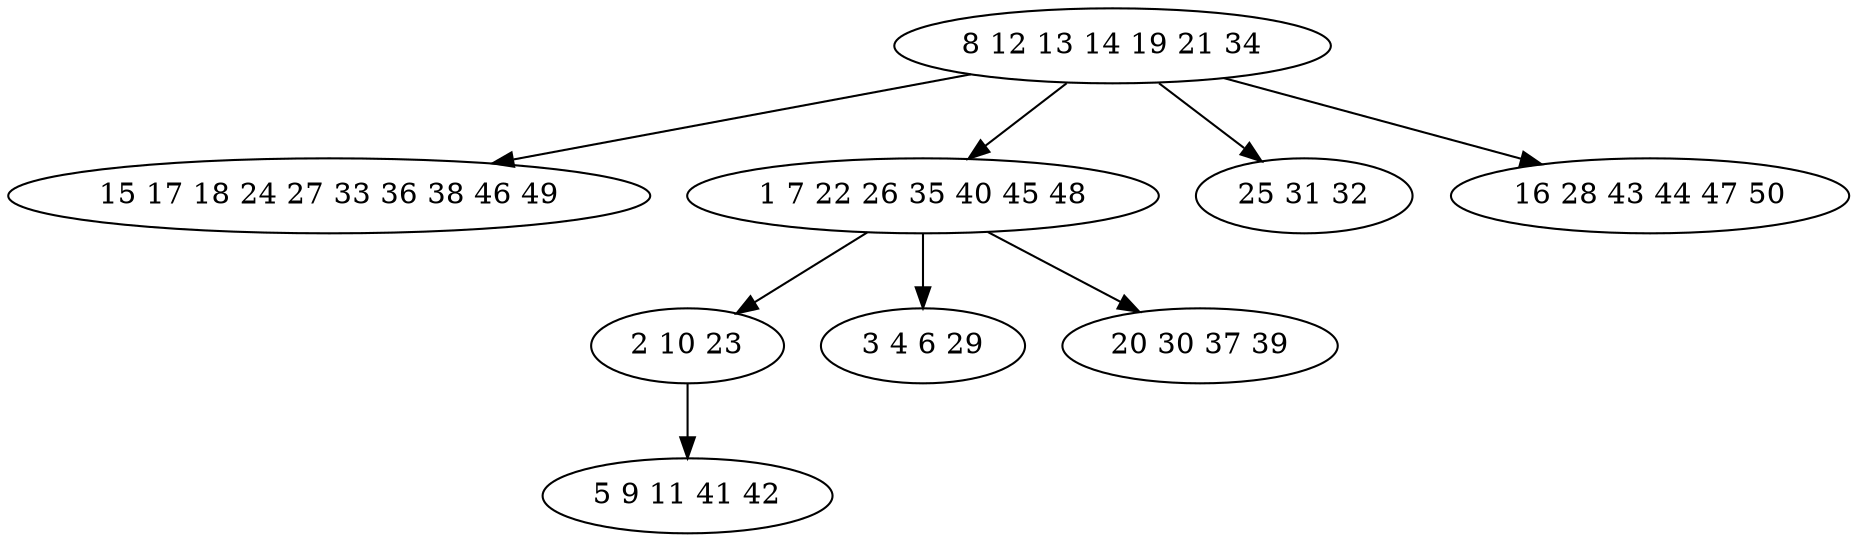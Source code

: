 digraph true_tree {
	"0" -> "1"
	"0" -> "2"
	"2" -> "3"
	"2" -> "4"
	"3" -> "5"
	"0" -> "6"
	"0" -> "7"
	"2" -> "8"
	"0" [label="8 12 13 14 19 21 34"];
	"1" [label="15 17 18 24 27 33 36 38 46 49"];
	"2" [label="1 7 22 26 35 40 45 48"];
	"3" [label="2 10 23"];
	"4" [label="3 4 6 29"];
	"5" [label="5 9 11 41 42"];
	"6" [label="25 31 32"];
	"7" [label="16 28 43 44 47 50"];
	"8" [label="20 30 37 39"];
}
